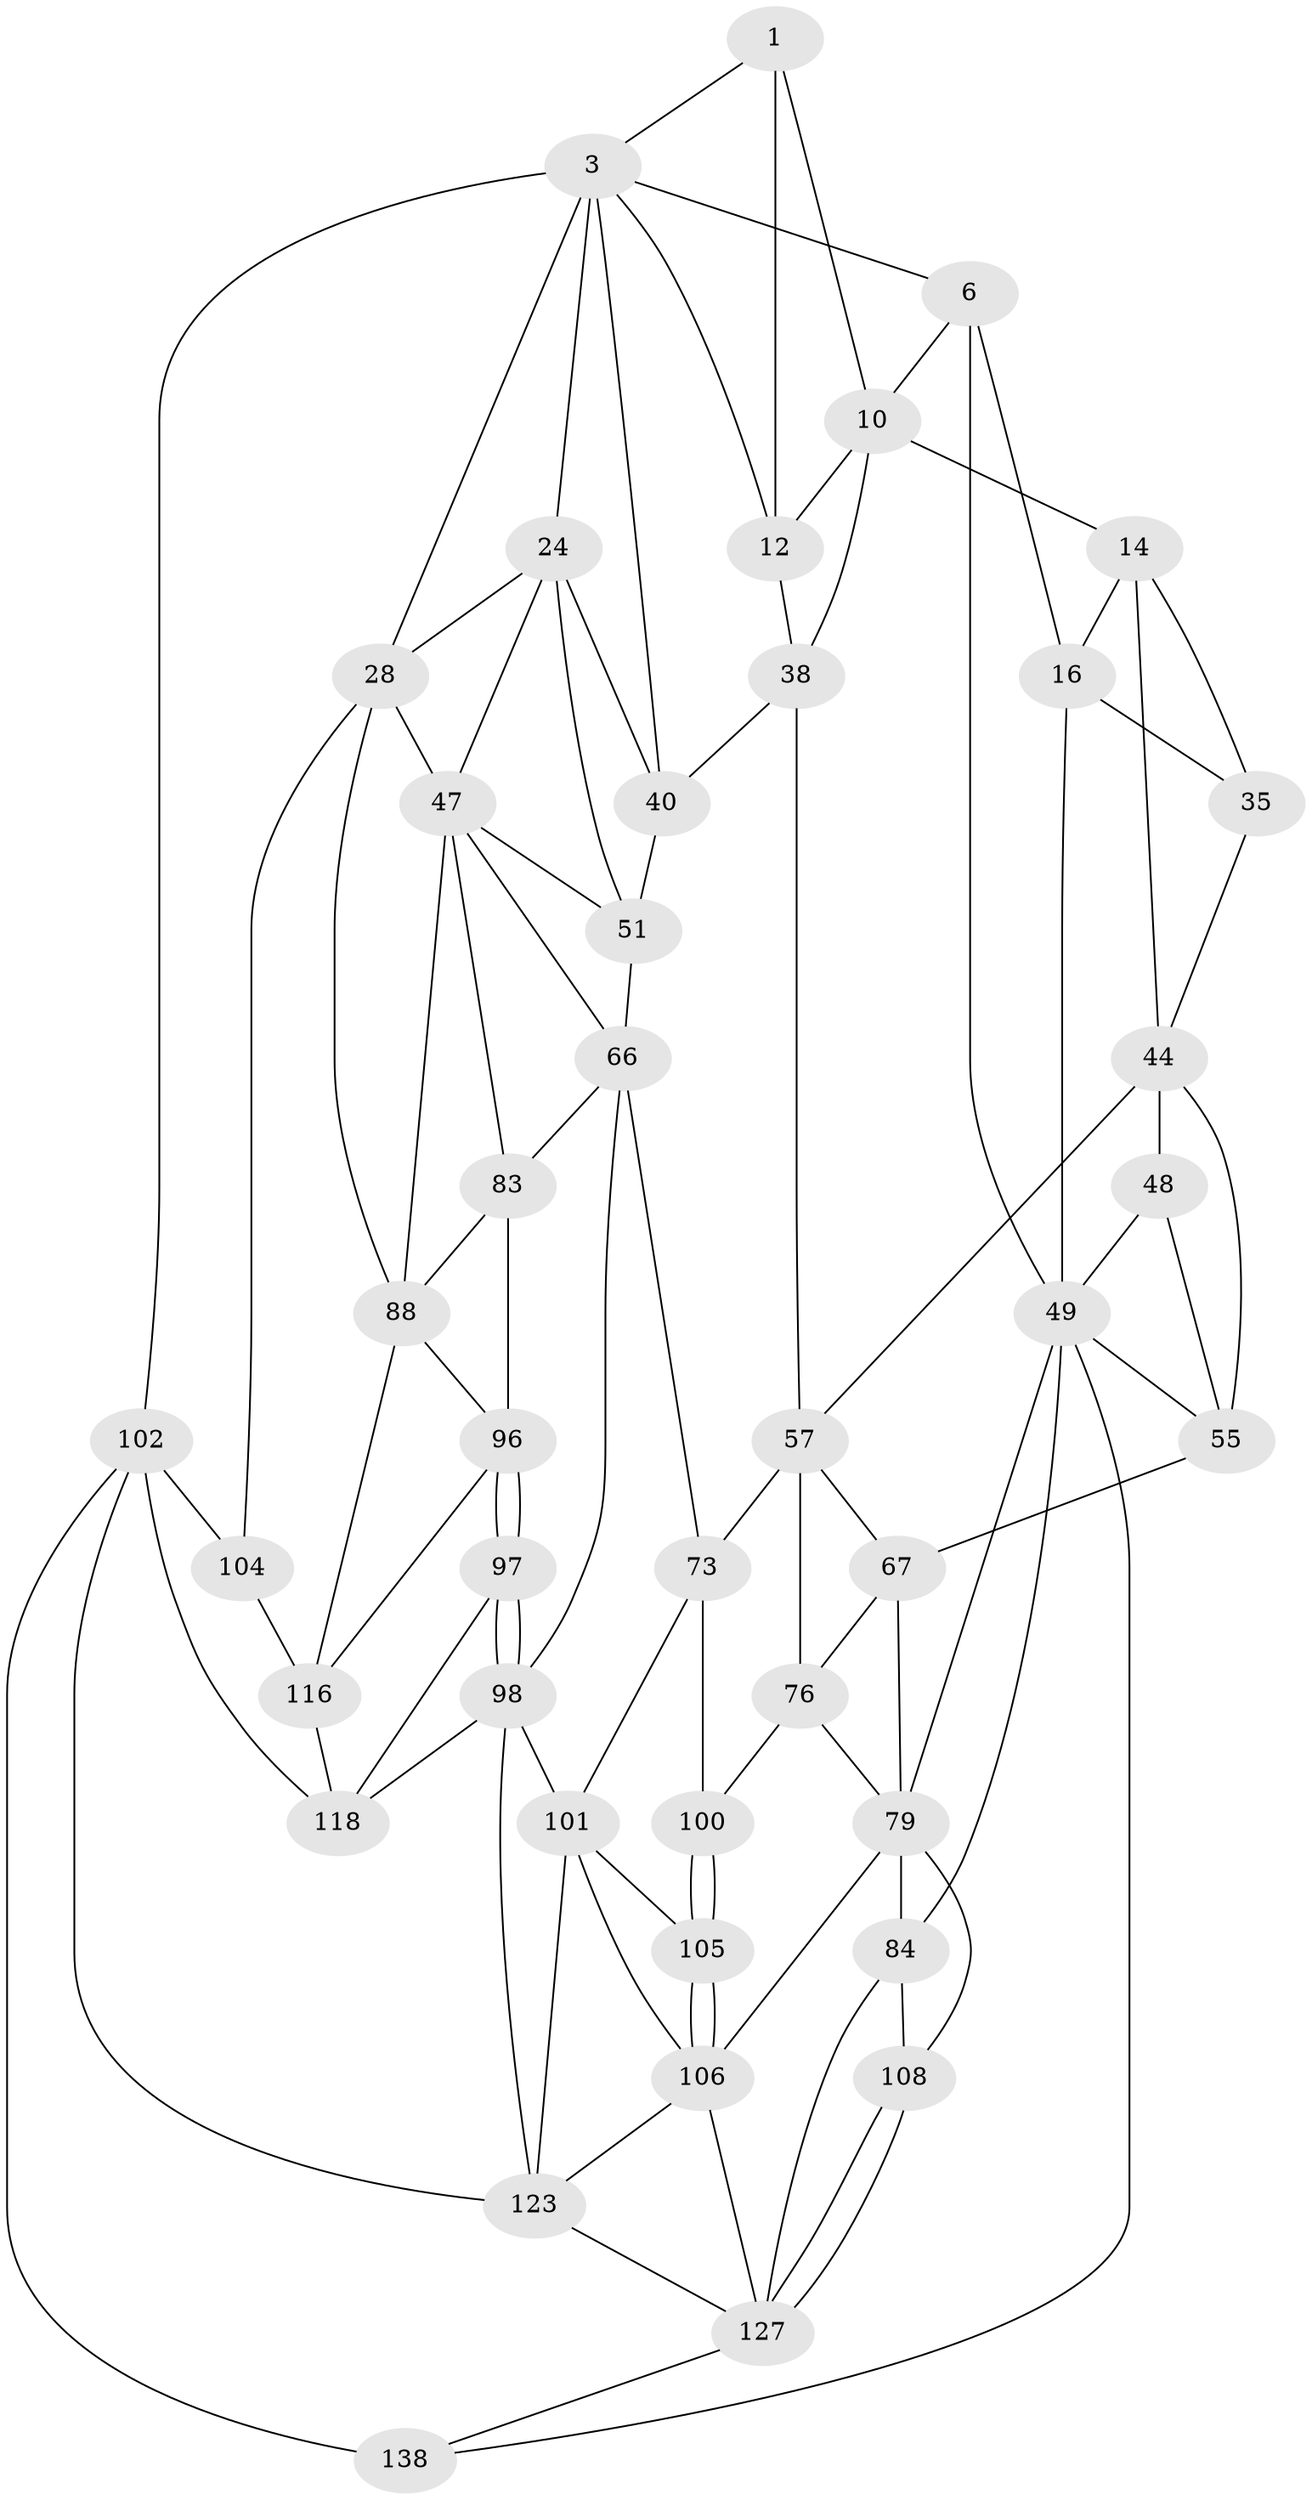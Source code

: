 // original degree distribution, {3: 0.014184397163120567, 4: 0.2198581560283688, 5: 0.5673758865248227, 6: 0.19858156028368795}
// Generated by graph-tools (version 1.1) at 2025/21/03/04/25 18:21:11]
// undirected, 42 vertices, 96 edges
graph export_dot {
graph [start="1"]
  node [color=gray90,style=filled];
  1 [pos="+0.5345387736343373+0",super="+2+9"];
  3 [pos="+0.744945767153998+0",super="+21+4"];
  6 [pos="+0+0",super="+7+20"];
  10 [pos="+0.4571095467610402+0.09768935425890671",super="+11+31"];
  12 [pos="+0.5967177315641414+0.12402885835542765",super="+13"];
  14 [pos="+0.3095603130578678+0.12847005035181444",super="+15+33"];
  16 [pos="+0.17527219895645302+0",super="+17"];
  24 [pos="+0.8600969536357498+0",super="+25"];
  28 [pos="+1+0.19129945893138686",super="+29+64"];
  35 [pos="+0.18230404976701028+0.1766743099391871",super="+36"];
  38 [pos="+0.4977516016864866+0.2884992693385104",super="+42"];
  40 [pos="+0.6911902890954014+0.22768143550607806",super="+41"];
  44 [pos="+0.31282506250936665+0.27866140364523695",super="+45+54"];
  47 [pos="+0.8221915831373179+0.2218962243776842",super="+50"];
  48 [pos="+0.20389686203804042+0.2664900587640328"];
  49 [pos="+0.10235972473494366+0.3031289925799199",super="+52"];
  51 [pos="+0.7640543959354262+0.3520391965237187",super="+60"];
  55 [pos="+0.19824143073838416+0.3979413798505723",super="+56"];
  57 [pos="+0.46733102465378945+0.34345203287732146",super="+58+74"];
  66 [pos="+0.8225768774642715+0.42872485346247574",super="+70"];
  67 [pos="+0.30497804933713907+0.43782605833427257",super="+69+68"];
  73 [pos="+0.6042235659664104+0.48745589486733787",super="+90"];
  76 [pos="+0.34080879955496163+0.503077851419744",super="+77+94"];
  79 [pos="+0.2610835560857254+0.5791439006840838",super="+80+95"];
  83 [pos="+0.7104663144927339+0.48985211935568307",super="+92"];
  84 [pos="+0+0.7091353980815688",super="+85"];
  88 [pos="+1+0.6469618744725528",super="+89+110"];
  96 [pos="+0.7868943224189178+0.6311999271609545",super="+111"];
  97 [pos="+0.7331005543169958+0.6710769172751136",super="+115"];
  98 [pos="+0.7321287439416496+0.6714125403686596",super="+121+99"];
  100 [pos="+0.4910300428610968+0.6185258101116248"];
  101 [pos="+0.6285241166914305+0.6862539915397162",super="+112"];
  102 [pos="+1+1",super="+140+103"];
  104 [pos="+1+0.7243764581156833"];
  105 [pos="+0.43823550599925637+0.6924349031886138"];
  106 [pos="+0.4103625403604389+0.7183066295248092",super="+126"];
  108 [pos="+0.2492314041531098+0.740972123700241",super="+109"];
  116 [pos="+0.9079924898649249+0.7208121096732555",super="+117"];
  118 [pos="+0.8793871790082075+0.8145552444290439",super="+119+131"];
  123 [pos="+0.7136995807812058+0.8777081164579698",super="+124+134"];
  127 [pos="+0.2477891798651406+0.7476585327917866",super="+128"];
  138 [pos="+0.31885278102729725+1",super="+139"];
  1 -- 3;
  1 -- 12 [weight=2];
  1 -- 10;
  3 -- 40;
  3 -- 12;
  3 -- 102;
  3 -- 6;
  3 -- 24 [weight=2];
  3 -- 28;
  6 -- 10;
  6 -- 16 [weight=2];
  6 -- 49 [weight=2];
  10 -- 14 [weight=3];
  10 -- 38;
  10 -- 12;
  12 -- 38;
  14 -- 16;
  14 -- 35;
  14 -- 44;
  16 -- 49;
  16 -- 35 [weight=2];
  24 -- 51;
  24 -- 40;
  24 -- 28;
  24 -- 47;
  28 -- 47 [weight=2];
  28 -- 88;
  28 -- 104;
  35 -- 44;
  38 -- 57;
  38 -- 40;
  40 -- 51;
  44 -- 48;
  44 -- 57;
  44 -- 55;
  47 -- 66;
  47 -- 83;
  47 -- 51;
  47 -- 88;
  48 -- 49;
  48 -- 55;
  49 -- 84;
  49 -- 55;
  49 -- 138;
  49 -- 79;
  51 -- 66 [weight=2];
  55 -- 67;
  57 -- 67 [weight=2];
  57 -- 73 [weight=2];
  57 -- 76;
  66 -- 83;
  66 -- 73;
  66 -- 98;
  67 -- 76 [weight=2];
  67 -- 79;
  73 -- 100;
  73 -- 101;
  76 -- 100;
  76 -- 79;
  79 -- 84;
  79 -- 108 [weight=2];
  79 -- 106;
  83 -- 88;
  83 -- 96;
  84 -- 108;
  84 -- 127;
  88 -- 116;
  88 -- 96;
  96 -- 97 [weight=2];
  96 -- 97;
  96 -- 116;
  97 -- 98;
  97 -- 98;
  97 -- 118;
  98 -- 123;
  98 -- 118 [weight=2];
  98 -- 101;
  100 -- 105;
  100 -- 105;
  101 -- 105;
  101 -- 106;
  101 -- 123 [weight=3];
  102 -- 138 [weight=2];
  102 -- 104;
  102 -- 118 [weight=2];
  102 -- 123;
  104 -- 116;
  105 -- 106;
  105 -- 106;
  106 -- 127;
  106 -- 123;
  108 -- 127;
  108 -- 127;
  116 -- 118;
  123 -- 127;
  127 -- 138;
}
